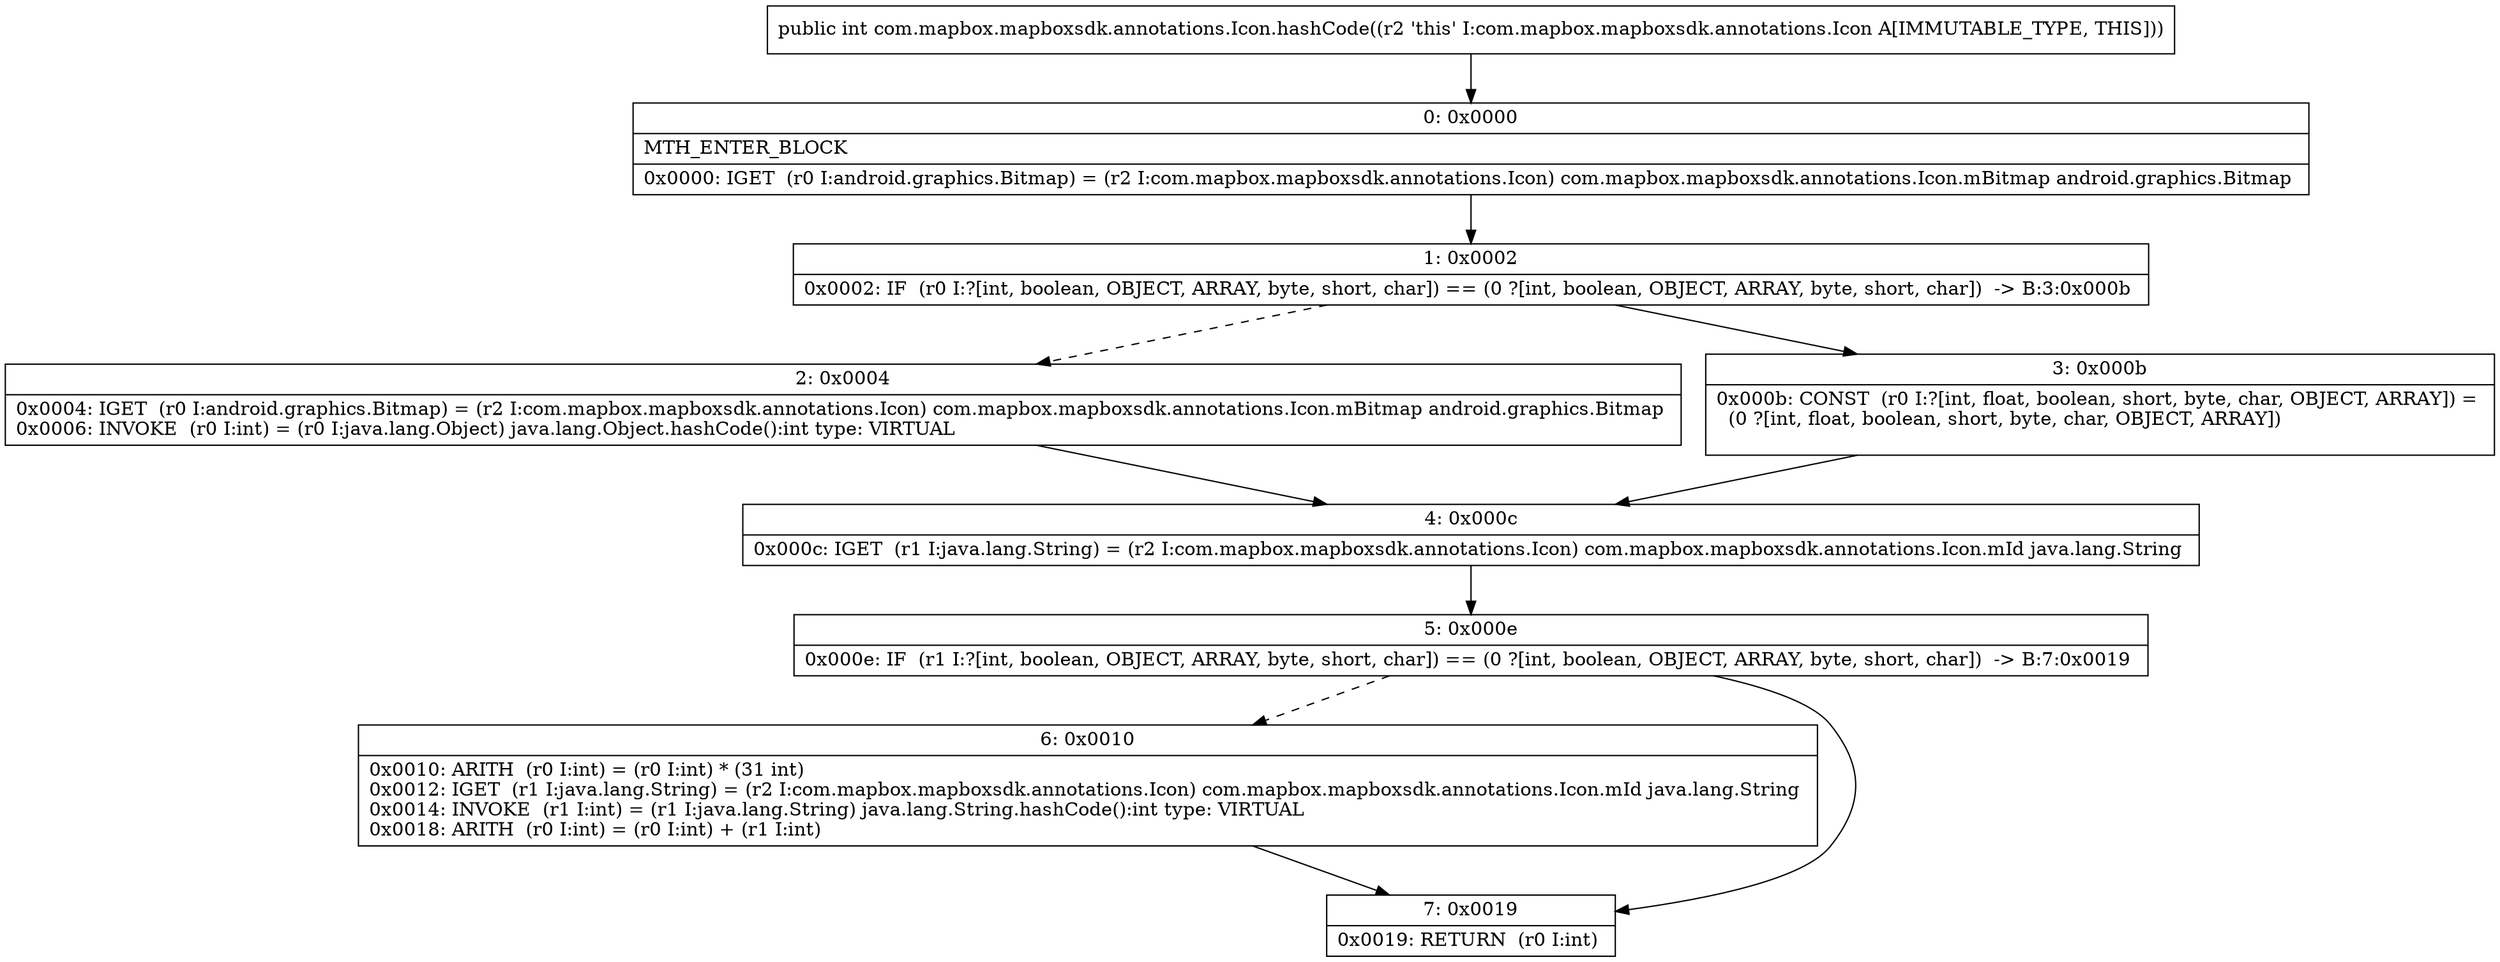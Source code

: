 digraph "CFG forcom.mapbox.mapboxsdk.annotations.Icon.hashCode()I" {
Node_0 [shape=record,label="{0\:\ 0x0000|MTH_ENTER_BLOCK\l|0x0000: IGET  (r0 I:android.graphics.Bitmap) = (r2 I:com.mapbox.mapboxsdk.annotations.Icon) com.mapbox.mapboxsdk.annotations.Icon.mBitmap android.graphics.Bitmap \l}"];
Node_1 [shape=record,label="{1\:\ 0x0002|0x0002: IF  (r0 I:?[int, boolean, OBJECT, ARRAY, byte, short, char]) == (0 ?[int, boolean, OBJECT, ARRAY, byte, short, char])  \-\> B:3:0x000b \l}"];
Node_2 [shape=record,label="{2\:\ 0x0004|0x0004: IGET  (r0 I:android.graphics.Bitmap) = (r2 I:com.mapbox.mapboxsdk.annotations.Icon) com.mapbox.mapboxsdk.annotations.Icon.mBitmap android.graphics.Bitmap \l0x0006: INVOKE  (r0 I:int) = (r0 I:java.lang.Object) java.lang.Object.hashCode():int type: VIRTUAL \l}"];
Node_3 [shape=record,label="{3\:\ 0x000b|0x000b: CONST  (r0 I:?[int, float, boolean, short, byte, char, OBJECT, ARRAY]) = \l  (0 ?[int, float, boolean, short, byte, char, OBJECT, ARRAY])\l \l}"];
Node_4 [shape=record,label="{4\:\ 0x000c|0x000c: IGET  (r1 I:java.lang.String) = (r2 I:com.mapbox.mapboxsdk.annotations.Icon) com.mapbox.mapboxsdk.annotations.Icon.mId java.lang.String \l}"];
Node_5 [shape=record,label="{5\:\ 0x000e|0x000e: IF  (r1 I:?[int, boolean, OBJECT, ARRAY, byte, short, char]) == (0 ?[int, boolean, OBJECT, ARRAY, byte, short, char])  \-\> B:7:0x0019 \l}"];
Node_6 [shape=record,label="{6\:\ 0x0010|0x0010: ARITH  (r0 I:int) = (r0 I:int) * (31 int) \l0x0012: IGET  (r1 I:java.lang.String) = (r2 I:com.mapbox.mapboxsdk.annotations.Icon) com.mapbox.mapboxsdk.annotations.Icon.mId java.lang.String \l0x0014: INVOKE  (r1 I:int) = (r1 I:java.lang.String) java.lang.String.hashCode():int type: VIRTUAL \l0x0018: ARITH  (r0 I:int) = (r0 I:int) + (r1 I:int) \l}"];
Node_7 [shape=record,label="{7\:\ 0x0019|0x0019: RETURN  (r0 I:int) \l}"];
MethodNode[shape=record,label="{public int com.mapbox.mapboxsdk.annotations.Icon.hashCode((r2 'this' I:com.mapbox.mapboxsdk.annotations.Icon A[IMMUTABLE_TYPE, THIS])) }"];
MethodNode -> Node_0;
Node_0 -> Node_1;
Node_1 -> Node_2[style=dashed];
Node_1 -> Node_3;
Node_2 -> Node_4;
Node_3 -> Node_4;
Node_4 -> Node_5;
Node_5 -> Node_6[style=dashed];
Node_5 -> Node_7;
Node_6 -> Node_7;
}

